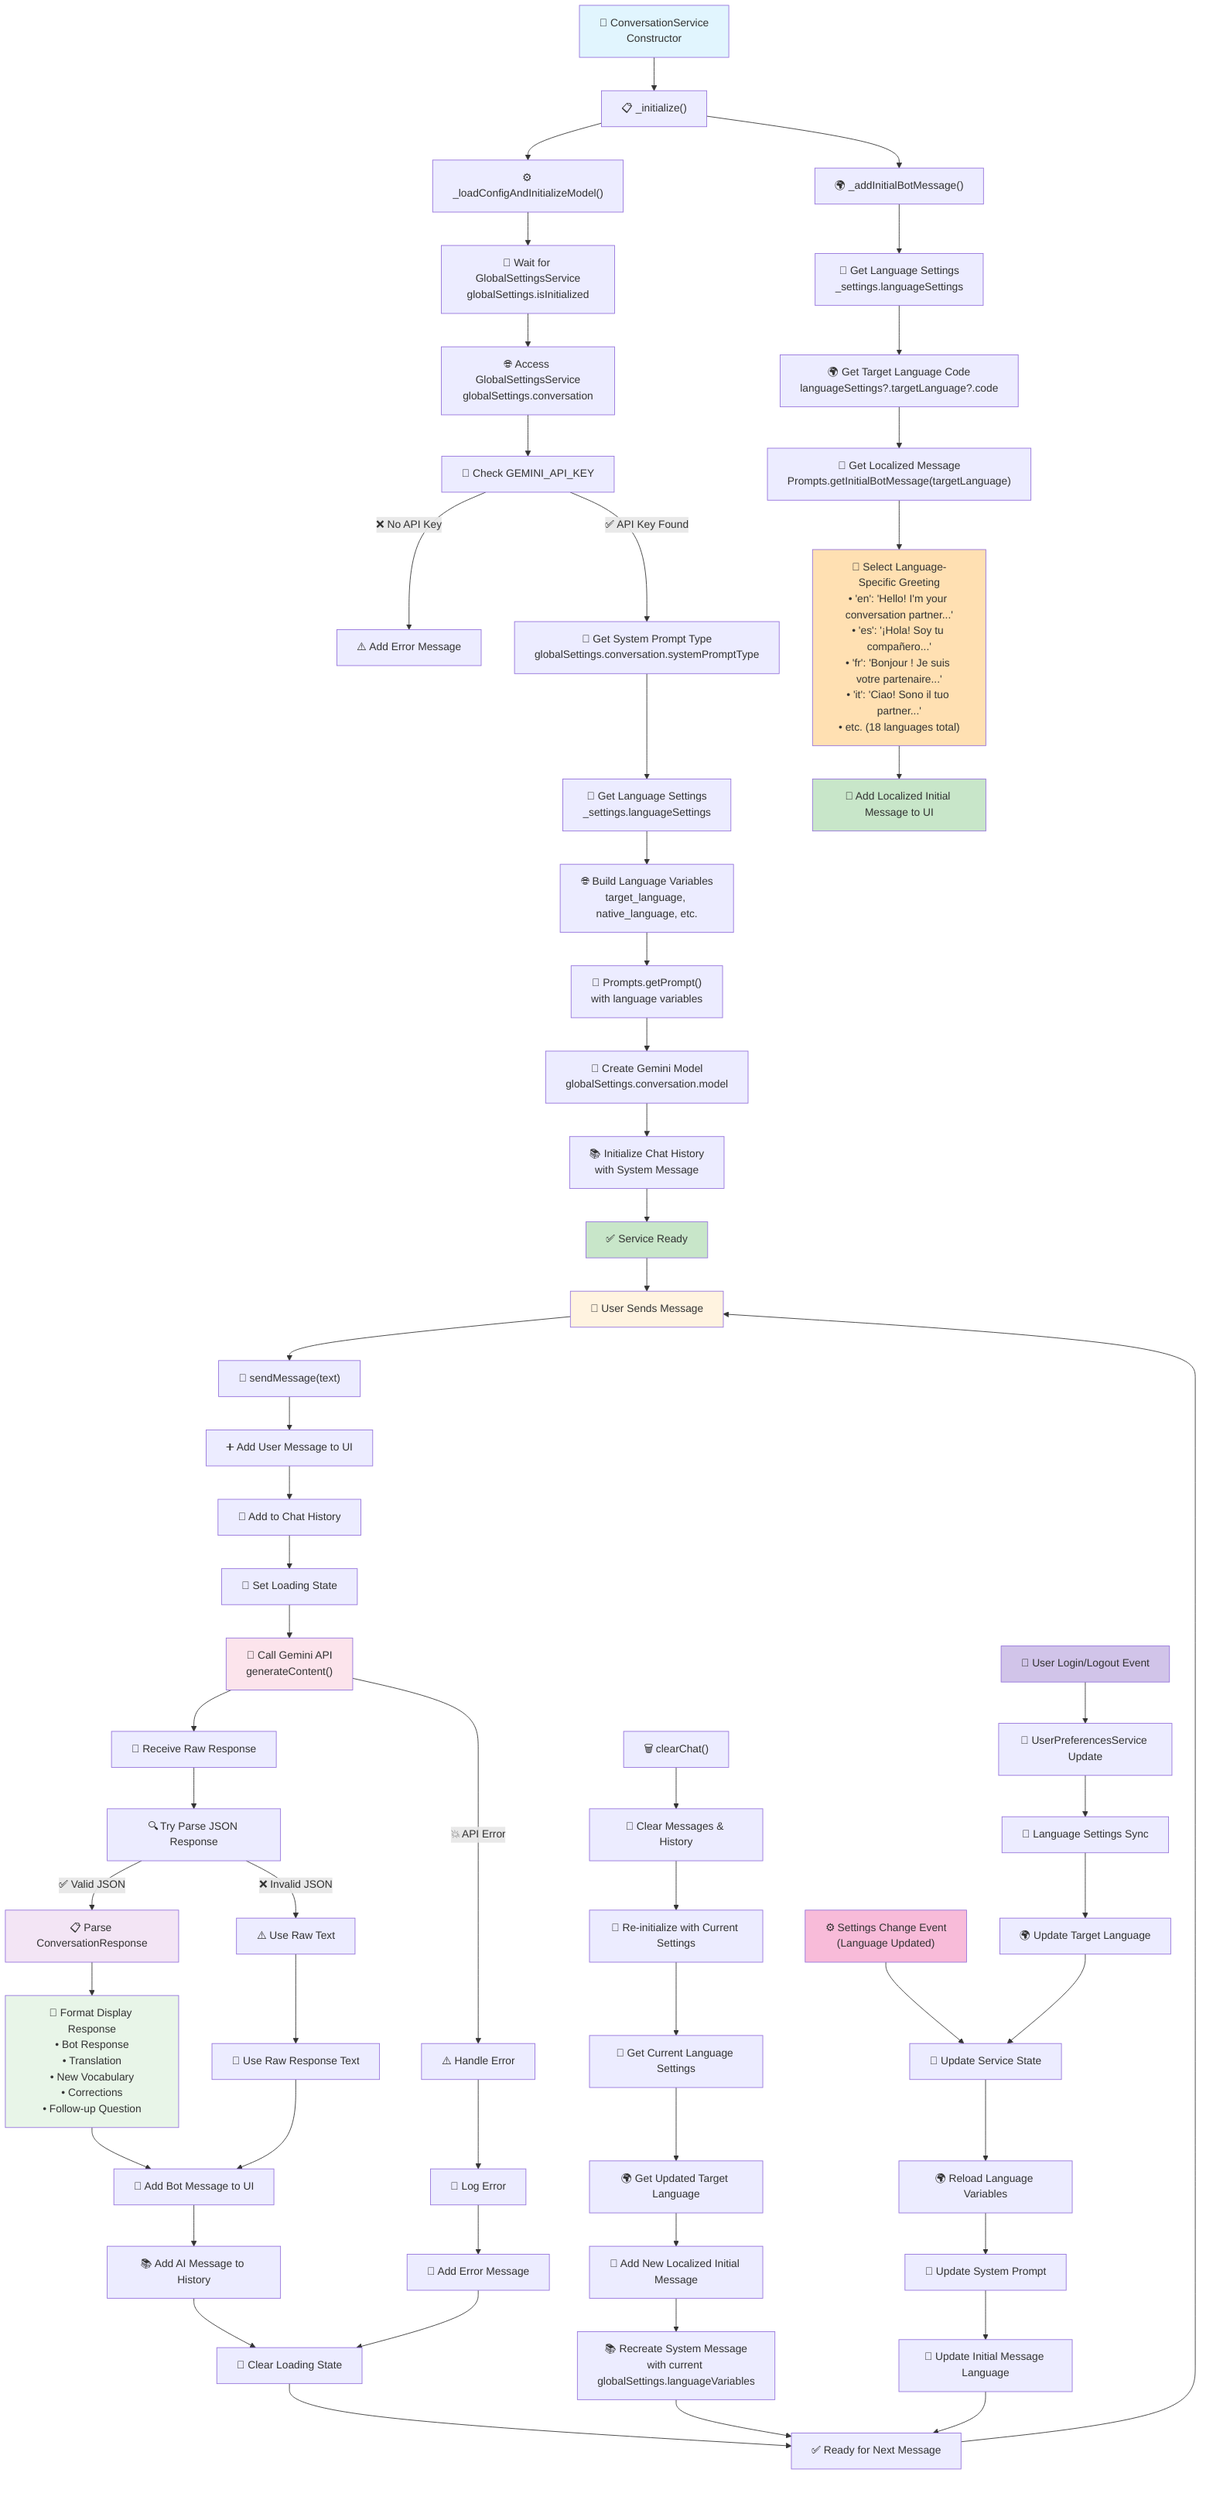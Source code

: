 flowchart TD
    A["🚀 ConversationService<br/>Constructor"] --> B["📋 _initialize()"]
    B --> C["⚙️ _loadConfigAndInitializeModel()"]
    B --> D["🌍 _addInitialBotMessage()"]
    
    C --> E["🔄 Wait for GlobalSettingsService<br/>globalSettings.isInitialized"]
    E --> F["🌐 Access GlobalSettingsService<br/>globalSettings.conversation"]
    F --> G["🔑 Check GEMINI_API_KEY"]
    
    G -->|"❌ No API Key"| H["⚠️ Add Error Message"]
    G -->|"✅ API Key Found"| I["🎯 Get System Prompt Type<br/>globalSettings.conversation.systemPromptType"]
    
    I --> J["👤 Get Language Settings<br/>_settings.languageSettings"]
    J --> K["🌐 Build Language Variables<br/>target_language, native_language, etc."]
    K --> L["📝 Prompts.getPrompt()<br/>with language variables"]
    L --> M["🤖 Create Gemini Model<br/>globalSettings.conversation.model"]
    
    M --> N["📚 Initialize Chat History<br/>with System Message"]
    N --> O["✅ Service Ready"]
    
    D --> P["👤 Get Language Settings<br/>_settings.languageSettings"]
    P --> Q["🌍 Get Target Language Code<br/>languageSettings?.targetLanguage?.code"]
    Q --> R["📝 Get Localized Message<br/>Prompts.getInitialBotMessage(targetLanguage)"]
    R --> S["🎯 Select Language-Specific Greeting<br/>• 'en': 'Hello! I'm your conversation partner...'<br/>• 'es': '¡Hola! Soy tu compañero...'<br/>• 'fr': 'Bonjour ! Je suis votre partenaire...'<br/>• 'it': 'Ciao! Sono il tuo partner...'<br/>• etc. (18 languages total)"]
    S --> T["💬 Add Localized Initial Message to UI"]
    
    O --> U["👤 User Sends Message"]
    U --> V["📨 sendMessage(text)"]
    V --> W["➕ Add User Message to UI"]
    W --> X["📝 Add to Chat History"]
    X --> Y["🔄 Set Loading State"]
    
    Y --> Z["🤖 Call Gemini API<br/>generateContent()"]
    Z --> AA["📨 Receive Raw Response"]
    AA --> BB["🔍 Try Parse JSON Response"]
    
    BB -->|"✅ Valid JSON"| CC["📋 Parse ConversationResponse"]
    BB -->|"❌ Invalid JSON"| DD["⚠️ Use Raw Text"]
    
    CC --> EE["🎨 Format Display Response<br/>• Bot Response<br/>• Translation<br/>• New Vocabulary<br/>• Corrections<br/>• Follow-up Question"]
    DD --> FF["📄 Use Raw Response Text"]
    
    EE --> GG["💬 Add Bot Message to UI"]
    FF --> GG
    GG --> HH["📚 Add AI Message to History"]
    HH --> II["🔄 Clear Loading State"]
    II --> JJ["✅ Ready for Next Message"]
    
    JJ --> U
    
    Z -->|"💥 API Error"| KK["⚠️ Handle Error"]
    KK --> LL["📝 Log Error"]
    LL --> MM["💬 Add Error Message"]
    MM --> II
    
    NN["🗑️ clearChat()"] --> OO["📝 Clear Messages & History"]
    OO --> PP["🔄 Re-initialize with Current Settings"]
    PP --> QQ["👤 Get Current Language Settings"]
    QQ --> RR["🌍 Get Updated Target Language"]
    RR --> SS["💬 Add New Localized Initial Message"]
    SS --> TT["📚 Recreate System Message<br/>with current globalSettings.languageVariables"]
    TT --> JJ
    
    UU["⚙️ Settings Change Event<br/>(Language Updated)"] --> VV["🔄 Update Service State"]
    VV --> WW["🌍 Reload Language Variables"]
    WW --> XX["📝 Update System Prompt"]
    XX --> YY["💬 Update Initial Message Language"]
    YY --> JJ
    
    ZZ["🔐 User Login/Logout Event"] --> AAA["👤 UserPreferencesService Update"]
    AAA --> BBB["🔄 Language Settings Sync"]
    BBB --> CCC["🌍 Update Target Language"]
    CCC --> VV
    
    style A fill:#e1f5fe
    style O fill:#c8e6c9
    style U fill:#fff3e0
    style Z fill:#fce4ec
    style CC fill:#f3e5f5
    style EE fill:#e8f5e8
    style S fill:#ffe0b2
    style T fill:#c8e6c9
    style UU fill:#f8bbd9
    style ZZ fill:#d1c4e9